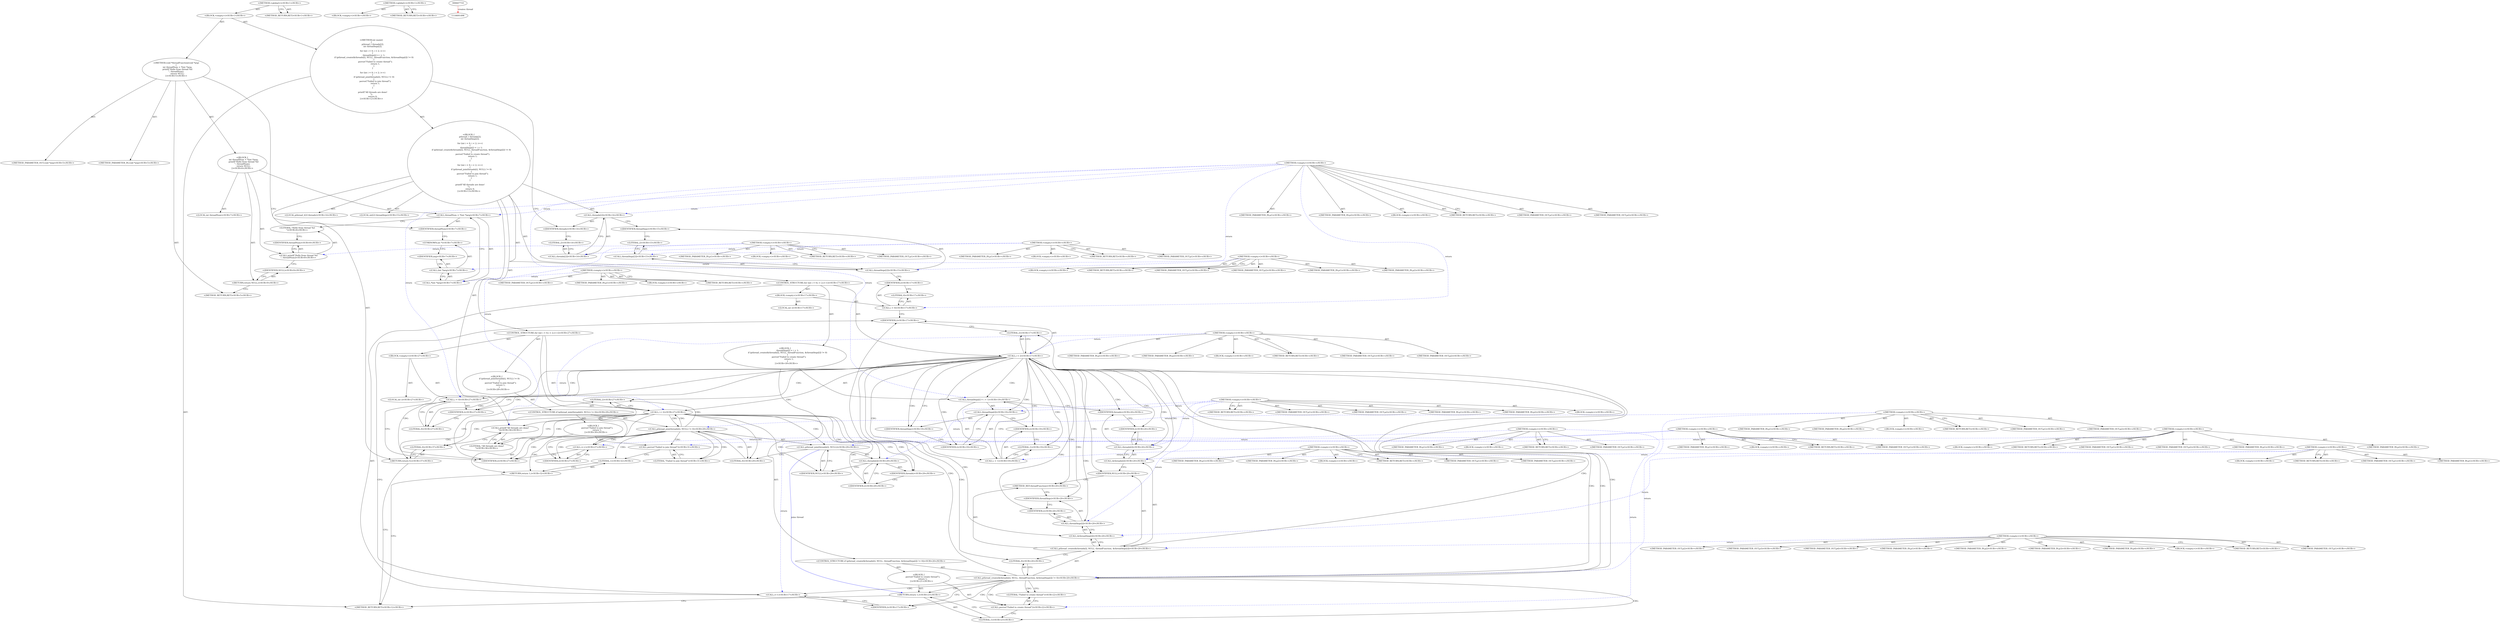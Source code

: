 digraph combined_ccpg {
"111669149696" [label = "<(METHOD,<global>)<SUB>1</SUB>>" COLUMN_NUMBER="1" LINE_NUMBER="1"]
"25769803776" [label = "<(BLOCK,<empty>)<SUB>1</SUB>>" COLUMN_NUMBER="1" LINE_NUMBER="1"]
"111669149697" [label = "<(METHOD,void *threadFunction(void *arg)
{
    int threadNum = *(int *)arg;
    printf(\"Hello from thread %d\n\", threadNum);
    return NULL;
})<SUB>5</SUB>>" COLUMN_NUMBER="1" LINE_NUMBER="5"]
"115964116992" [label = "<(METHOD_PARAMETER_IN,void *arg)<SUB>5</SUB>>" COLUMN_NUMBER="22" LINE_NUMBER="5"]
"25769803777" [label = "<(BLOCK,{
    int threadNum = *(int *)arg;
    printf(\"Hello from thread %d\n\", threadNum);
    return NULL;
})<SUB>6</SUB>>" COLUMN_NUMBER="1" LINE_NUMBER="6"]
"94489280512" [label = "<(LOCAL,int threadNum)<SUB>7</SUB>>" COLUMN_NUMBER="9" LINE_NUMBER="7"]
"30064771072" [label = "<(CALL,threadNum = *(int *)arg)<SUB>7</SUB>>" COLUMN_NUMBER="9" LINE_NUMBER="7"]
"68719476736" [label = "<(IDENTIFIER,threadNum)<SUB>7</SUB>>" COLUMN_NUMBER="9" LINE_NUMBER="7"]
"30064771073" [label = "<(CALL,*(int *)arg)<SUB>7</SUB>>" COLUMN_NUMBER="21" LINE_NUMBER="7"]
"30064771074" [label = "<(CALL,(int *)arg)<SUB>7</SUB>>" COLUMN_NUMBER="22" LINE_NUMBER="7"]
"184683593728" [label = "<(UNKNOWN,int *)<SUB>7</SUB>>" COLUMN_NUMBER="23" LINE_NUMBER="7"]
"68719476737" [label = "<(IDENTIFIER,arg)<SUB>7</SUB>>" COLUMN_NUMBER="29" LINE_NUMBER="7"]
"30064771075" [label = "<(CALL,printf(\"Hello from thread %d\n\", threadNum))<SUB>8</SUB>>" COLUMN_NUMBER="5" LINE_NUMBER="8"]
"90194313216" [label = "<(LITERAL,\"Hello from thread %d\n\")<SUB>8</SUB>>" COLUMN_NUMBER="12" LINE_NUMBER="8"]
"68719476738" [label = "<(IDENTIFIER,threadNum)<SUB>8</SUB>>" COLUMN_NUMBER="38" LINE_NUMBER="8"]
"146028888064" [label = "<(RETURN,return NULL;)<SUB>9</SUB>>" COLUMN_NUMBER="5" LINE_NUMBER="9"]
"68719476739" [label = "<(IDENTIFIER,NULL)<SUB>9</SUB>>" COLUMN_NUMBER="12" LINE_NUMBER="9"]
"128849018880" [label = "<(METHOD_RETURN,RET)<SUB>5</SUB>>" COLUMN_NUMBER="1" LINE_NUMBER="5"]
"120259084288" [label = "<(METHOD_PARAMETER_OUT,void *arg)<SUB>5</SUB>>" COLUMN_NUMBER="22" LINE_NUMBER="5"]
"111669149698" [label = "<(METHOD,int main()
{
    pthread_t threads[2];
    int threadArgs[2];

    for (int i = 0; i < 2; i++)
    {
        threadArgs[i] = i + 1;
        if (pthread_create(&threads[i], NULL, threadFunction, &threadArgs[i]) != 0)
        {
            perror(\"Failed to create thread\");
            return 1;
        }
    }

    for (int i = 0; i < 2; i++)
    {
        if (pthread_join(threads[i], NULL) != 0)
        {
            perror(\"Failed to join thread\");
            return 1;
        }
    }

    printf(\"All threads are done!\n\");
    return 0;
})<SUB>12</SUB>>" COLUMN_NUMBER="1" LINE_NUMBER="12"]
"25769803778" [label = "<(BLOCK,{
    pthread_t threads[2];
    int threadArgs[2];

    for (int i = 0; i < 2; i++)
    {
        threadArgs[i] = i + 1;
        if (pthread_create(&threads[i], NULL, threadFunction, &threadArgs[i]) != 0)
        {
            perror(\"Failed to create thread\");
            return 1;
        }
    }

    for (int i = 0; i < 2; i++)
    {
        if (pthread_join(threads[i], NULL) != 0)
        {
            perror(\"Failed to join thread\");
            return 1;
        }
    }

    printf(\"All threads are done!\n\");
    return 0;
})<SUB>13</SUB>>" COLUMN_NUMBER="1" LINE_NUMBER="13"]
"94489280513" [label = "<(LOCAL,pthread_t[2] threads)<SUB>14</SUB>>" COLUMN_NUMBER="15" LINE_NUMBER="14"]
"30064771076" [label = "<(CALL,threads[2])<SUB>14</SUB>>" COLUMN_NUMBER="15" LINE_NUMBER="14"]
"68719476740" [label = "<(IDENTIFIER,threads)<SUB>14</SUB>>" COLUMN_NUMBER="15" LINE_NUMBER="14"]
"30064771077" [label = "<(CALL,threads[2])<SUB>14</SUB>>" COLUMN_NUMBER="15" LINE_NUMBER="14"]
"90194313217" [label = "<(LITERAL,2)<SUB>14</SUB>>" COLUMN_NUMBER="23" LINE_NUMBER="14"]
"94489280514" [label = "<(LOCAL,int[2] threadArgs)<SUB>15</SUB>>" COLUMN_NUMBER="9" LINE_NUMBER="15"]
"30064771078" [label = "<(CALL,threadArgs[2])<SUB>15</SUB>>" COLUMN_NUMBER="9" LINE_NUMBER="15"]
"68719476741" [label = "<(IDENTIFIER,threadArgs)<SUB>15</SUB>>" COLUMN_NUMBER="9" LINE_NUMBER="15"]
"30064771079" [label = "<(CALL,threadArgs[2])<SUB>15</SUB>>" COLUMN_NUMBER="9" LINE_NUMBER="15"]
"90194313218" [label = "<(LITERAL,2)<SUB>15</SUB>>" COLUMN_NUMBER="20" LINE_NUMBER="15"]
"47244640256" [label = "<(CONTROL_STRUCTURE,for (int i = 0;i < 2;i++))<SUB>17</SUB>>" COLUMN_NUMBER="5" LINE_NUMBER="17"]
"25769803779" [label = "<(BLOCK,<empty>)<SUB>17</SUB>>" COLUMN_NUMBER="5" LINE_NUMBER="17"]
"94489280515" [label = "<(LOCAL,int i)<SUB>17</SUB>>" COLUMN_NUMBER="14" LINE_NUMBER="17"]
"30064771080" [label = "<(CALL,i = 0)<SUB>17</SUB>>" COLUMN_NUMBER="14" LINE_NUMBER="17"]
"68719476742" [label = "<(IDENTIFIER,i)<SUB>17</SUB>>" COLUMN_NUMBER="14" LINE_NUMBER="17"]
"90194313219" [label = "<(LITERAL,0)<SUB>17</SUB>>" COLUMN_NUMBER="18" LINE_NUMBER="17"]
"30064771081" [label = "<(CALL,i < 2)<SUB>17</SUB>>" COLUMN_NUMBER="21" LINE_NUMBER="17"]
"68719476743" [label = "<(IDENTIFIER,i)<SUB>17</SUB>>" COLUMN_NUMBER="21" LINE_NUMBER="17"]
"90194313220" [label = "<(LITERAL,2)<SUB>17</SUB>>" COLUMN_NUMBER="25" LINE_NUMBER="17"]
"30064771082" [label = "<(CALL,i++)<SUB>17</SUB>>" COLUMN_NUMBER="28" LINE_NUMBER="17"]
"68719476744" [label = "<(IDENTIFIER,i)<SUB>17</SUB>>" COLUMN_NUMBER="28" LINE_NUMBER="17"]
"25769803780" [label = "<(BLOCK,{
        threadArgs[i] = i + 1;
        if (pthread_create(&threads[i], NULL, threadFunction, &threadArgs[i]) != 0)
        {
            perror(\"Failed to create thread\");
            return 1;
        }
    })<SUB>18</SUB>>" COLUMN_NUMBER="5" LINE_NUMBER="18"]
"30064771083" [label = "<(CALL,threadArgs[i] = i + 1)<SUB>19</SUB>>" COLUMN_NUMBER="9" LINE_NUMBER="19"]
"30064771084" [label = "<(CALL,threadArgs[i])<SUB>19</SUB>>" COLUMN_NUMBER="9" LINE_NUMBER="19"]
"68719476745" [label = "<(IDENTIFIER,threadArgs)<SUB>19</SUB>>" COLUMN_NUMBER="9" LINE_NUMBER="19"]
"68719476746" [label = "<(IDENTIFIER,i)<SUB>19</SUB>>" COLUMN_NUMBER="20" LINE_NUMBER="19"]
"30064771085" [label = "<(CALL,i + 1)<SUB>19</SUB>>" COLUMN_NUMBER="25" LINE_NUMBER="19"]
"68719476747" [label = "<(IDENTIFIER,i)<SUB>19</SUB>>" COLUMN_NUMBER="25" LINE_NUMBER="19"]
"90194313221" [label = "<(LITERAL,1)<SUB>19</SUB>>" COLUMN_NUMBER="29" LINE_NUMBER="19"]
"47244640257" [label = "<(CONTROL_STRUCTURE,if (pthread_create(&threads[i], NULL, threadFunction, &threadArgs[i]) != 0))<SUB>20</SUB>>" COLUMN_NUMBER="9" LINE_NUMBER="20"]
"30064771086" [label = "<(CALL,pthread_create(&threads[i], NULL, threadFunction, &threadArgs[i]) != 0)<SUB>20</SUB>>" COLUMN_NUMBER="13" LINE_NUMBER="20"]
"30064771087" [label = "<(CALL,pthread_create(&threads[i], NULL, threadFunction, &threadArgs[i]))<SUB>20</SUB>>" COLUMN_NUMBER="13" LINE_NUMBER="20"]
"30064771088" [label = "<(CALL,&threads[i])<SUB>20</SUB>>" COLUMN_NUMBER="28" LINE_NUMBER="20"]
"30064771089" [label = "<(CALL,threads[i])<SUB>20</SUB>>" COLUMN_NUMBER="29" LINE_NUMBER="20"]
"68719476748" [label = "<(IDENTIFIER,threads)<SUB>20</SUB>>" COLUMN_NUMBER="29" LINE_NUMBER="20"]
"68719476749" [label = "<(IDENTIFIER,i)<SUB>20</SUB>>" COLUMN_NUMBER="37" LINE_NUMBER="20"]
"68719476750" [label = "<(IDENTIFIER,NULL)<SUB>20</SUB>>" COLUMN_NUMBER="41" LINE_NUMBER="20"]
"124554051584" [label = "<(METHOD_REF,threadFunction)<SUB>20</SUB>>" COLUMN_NUMBER="47" LINE_NUMBER="20"]
"30064771090" [label = "<(CALL,&threadArgs[i])<SUB>20</SUB>>" COLUMN_NUMBER="63" LINE_NUMBER="20"]
"30064771091" [label = "<(CALL,threadArgs[i])<SUB>20</SUB>>" COLUMN_NUMBER="64" LINE_NUMBER="20"]
"68719476751" [label = "<(IDENTIFIER,threadArgs)<SUB>20</SUB>>" COLUMN_NUMBER="64" LINE_NUMBER="20"]
"68719476752" [label = "<(IDENTIFIER,i)<SUB>20</SUB>>" COLUMN_NUMBER="75" LINE_NUMBER="20"]
"90194313222" [label = "<(LITERAL,0)<SUB>20</SUB>>" COLUMN_NUMBER="82" LINE_NUMBER="20"]
"25769803781" [label = "<(BLOCK,{
            perror(\"Failed to create thread\");
            return 1;
        })<SUB>21</SUB>>" COLUMN_NUMBER="9" LINE_NUMBER="21"]
"30064771092" [label = "<(CALL,perror(\"Failed to create thread\"))<SUB>22</SUB>>" COLUMN_NUMBER="13" LINE_NUMBER="22"]
"90194313223" [label = "<(LITERAL,\"Failed to create thread\")<SUB>22</SUB>>" COLUMN_NUMBER="20" LINE_NUMBER="22"]
"146028888065" [label = "<(RETURN,return 1;)<SUB>23</SUB>>" COLUMN_NUMBER="13" LINE_NUMBER="23"]
"90194313224" [label = "<(LITERAL,1)<SUB>23</SUB>>" COLUMN_NUMBER="20" LINE_NUMBER="23"]
"47244640258" [label = "<(CONTROL_STRUCTURE,for (int i = 0;i < 2;i++))<SUB>27</SUB>>" COLUMN_NUMBER="5" LINE_NUMBER="27"]
"25769803782" [label = "<(BLOCK,<empty>)<SUB>27</SUB>>" COLUMN_NUMBER="5" LINE_NUMBER="27"]
"94489280516" [label = "<(LOCAL,int i)<SUB>27</SUB>>" COLUMN_NUMBER="14" LINE_NUMBER="27"]
"30064771093" [label = "<(CALL,i = 0)<SUB>27</SUB>>" COLUMN_NUMBER="14" LINE_NUMBER="27"]
"68719476753" [label = "<(IDENTIFIER,i)<SUB>27</SUB>>" COLUMN_NUMBER="14" LINE_NUMBER="27"]
"90194313225" [label = "<(LITERAL,0)<SUB>27</SUB>>" COLUMN_NUMBER="18" LINE_NUMBER="27"]
"30064771094" [label = "<(CALL,i < 2)<SUB>27</SUB>>" COLUMN_NUMBER="21" LINE_NUMBER="27"]
"68719476754" [label = "<(IDENTIFIER,i)<SUB>27</SUB>>" COLUMN_NUMBER="21" LINE_NUMBER="27"]
"90194313226" [label = "<(LITERAL,2)<SUB>27</SUB>>" COLUMN_NUMBER="25" LINE_NUMBER="27"]
"30064771095" [label = "<(CALL,i++)<SUB>27</SUB>>" COLUMN_NUMBER="28" LINE_NUMBER="27"]
"68719476755" [label = "<(IDENTIFIER,i)<SUB>27</SUB>>" COLUMN_NUMBER="28" LINE_NUMBER="27"]
"25769803783" [label = "<(BLOCK,{
        if (pthread_join(threads[i], NULL) != 0)
        {
            perror(\"Failed to join thread\");
            return 1;
        }
    })<SUB>28</SUB>>" COLUMN_NUMBER="5" LINE_NUMBER="28"]
"47244640259" [label = "<(CONTROL_STRUCTURE,if (pthread_join(threads[i], NULL) != 0))<SUB>29</SUB>>" COLUMN_NUMBER="9" LINE_NUMBER="29"]
"30064771096" [label = "<(CALL,pthread_join(threads[i], NULL) != 0)<SUB>29</SUB>>" COLUMN_NUMBER="13" LINE_NUMBER="29"]
"30064771097" [label = "<(CALL,pthread_join(threads[i], NULL))<SUB>29</SUB>>" COLUMN_NUMBER="13" LINE_NUMBER="29"]
"30064771098" [label = "<(CALL,threads[i])<SUB>29</SUB>>" COLUMN_NUMBER="26" LINE_NUMBER="29"]
"68719476756" [label = "<(IDENTIFIER,threads)<SUB>29</SUB>>" COLUMN_NUMBER="26" LINE_NUMBER="29"]
"68719476757" [label = "<(IDENTIFIER,i)<SUB>29</SUB>>" COLUMN_NUMBER="34" LINE_NUMBER="29"]
"68719476758" [label = "<(IDENTIFIER,NULL)<SUB>29</SUB>>" COLUMN_NUMBER="38" LINE_NUMBER="29"]
"90194313227" [label = "<(LITERAL,0)<SUB>29</SUB>>" COLUMN_NUMBER="47" LINE_NUMBER="29"]
"25769803784" [label = "<(BLOCK,{
            perror(\"Failed to join thread\");
            return 1;
        })<SUB>30</SUB>>" COLUMN_NUMBER="9" LINE_NUMBER="30"]
"30064771099" [label = "<(CALL,perror(\"Failed to join thread\"))<SUB>31</SUB>>" COLUMN_NUMBER="13" LINE_NUMBER="31"]
"90194313228" [label = "<(LITERAL,\"Failed to join thread\")<SUB>31</SUB>>" COLUMN_NUMBER="20" LINE_NUMBER="31"]
"146028888066" [label = "<(RETURN,return 1;)<SUB>32</SUB>>" COLUMN_NUMBER="13" LINE_NUMBER="32"]
"90194313229" [label = "<(LITERAL,1)<SUB>32</SUB>>" COLUMN_NUMBER="20" LINE_NUMBER="32"]
"30064771100" [label = "<(CALL,printf(\"All threads are done!\n\"))<SUB>36</SUB>>" COLUMN_NUMBER="5" LINE_NUMBER="36"]
"90194313230" [label = "<(LITERAL,\"All threads are done!\n\")<SUB>36</SUB>>" COLUMN_NUMBER="12" LINE_NUMBER="36"]
"146028888067" [label = "<(RETURN,return 0;)<SUB>37</SUB>>" COLUMN_NUMBER="5" LINE_NUMBER="37"]
"90194313231" [label = "<(LITERAL,0)<SUB>37</SUB>>" COLUMN_NUMBER="12" LINE_NUMBER="37"]
"128849018881" [label = "<(METHOD_RETURN,RET)<SUB>12</SUB>>" COLUMN_NUMBER="1" LINE_NUMBER="12"]
"128849018882" [label = "<(METHOD_RETURN,RET)<SUB>1</SUB>>" COLUMN_NUMBER="1" LINE_NUMBER="1"]
"111669149699" [label = "<(METHOD,<global>)<SUB>1</SUB>>" COLUMN_NUMBER="" LINE_NUMBER="1"]
"25769803785" [label = "<(BLOCK,<empty>)<SUB></SUB>>" COLUMN_NUMBER="" LINE_NUMBER=""]
"128849018883" [label = "<(METHOD_RETURN,RET)<SUB></SUB>>" COLUMN_NUMBER="" LINE_NUMBER=""]
"111669149700" [label = "<(METHOD,<empty>)<SUB></SUB>>" COLUMN_NUMBER="" LINE_NUMBER=""]
"115964116993" [label = "<(METHOD_PARAMETER_IN,p1)<SUB></SUB>>" COLUMN_NUMBER="" LINE_NUMBER=""]
"115964116994" [label = "<(METHOD_PARAMETER_IN,p2)<SUB></SUB>>" COLUMN_NUMBER="" LINE_NUMBER=""]
"25769803786" [label = "<(BLOCK,<empty>)<SUB></SUB>>" COLUMN_NUMBER="" LINE_NUMBER=""]
"128849018884" [label = "<(METHOD_RETURN,RET)<SUB></SUB>>" COLUMN_NUMBER="" LINE_NUMBER=""]
"120259084289" [label = "<(METHOD_PARAMETER_OUT,p1)<SUB></SUB>>" COLUMN_NUMBER="" LINE_NUMBER=""]
"120259084290" [label = "<(METHOD_PARAMETER_OUT,p2)<SUB></SUB>>" COLUMN_NUMBER="" LINE_NUMBER=""]
"111669149701" [label = "<(METHOD,<empty>)<SUB></SUB>>" COLUMN_NUMBER="" LINE_NUMBER=""]
"115964116995" [label = "<(METHOD_PARAMETER_IN,p1)<SUB></SUB>>" COLUMN_NUMBER="" LINE_NUMBER=""]
"25769803787" [label = "<(BLOCK,<empty>)<SUB></SUB>>" COLUMN_NUMBER="" LINE_NUMBER=""]
"128849018885" [label = "<(METHOD_RETURN,RET)<SUB></SUB>>" COLUMN_NUMBER="" LINE_NUMBER=""]
"120259084291" [label = "<(METHOD_PARAMETER_OUT,p1)<SUB></SUB>>" COLUMN_NUMBER="" LINE_NUMBER=""]
"111669149702" [label = "<(METHOD,<empty>)<SUB></SUB>>" COLUMN_NUMBER="" LINE_NUMBER=""]
"115964116996" [label = "<(METHOD_PARAMETER_IN,p1)<SUB></SUB>>" COLUMN_NUMBER="" LINE_NUMBER=""]
"115964116997" [label = "<(METHOD_PARAMETER_IN,p2)<SUB></SUB>>" COLUMN_NUMBER="" LINE_NUMBER=""]
"25769803788" [label = "<(BLOCK,<empty>)<SUB></SUB>>" COLUMN_NUMBER="" LINE_NUMBER=""]
"128849018886" [label = "<(METHOD_RETURN,RET)<SUB></SUB>>" COLUMN_NUMBER="" LINE_NUMBER=""]
"120259084292" [label = "<(METHOD_PARAMETER_OUT,p1)<SUB></SUB>>" COLUMN_NUMBER="" LINE_NUMBER=""]
"120259084293" [label = "<(METHOD_PARAMETER_OUT,p2)<SUB></SUB>>" COLUMN_NUMBER="" LINE_NUMBER=""]
"111669149703" [label = "<(METHOD,<empty>)<SUB></SUB>>" COLUMN_NUMBER="" LINE_NUMBER=""]
"115964116998" [label = "<(METHOD_PARAMETER_IN,p1)<SUB></SUB>>" COLUMN_NUMBER="" LINE_NUMBER=""]
"25769803789" [label = "<(BLOCK,<empty>)<SUB></SUB>>" COLUMN_NUMBER="" LINE_NUMBER=""]
"128849018887" [label = "<(METHOD_RETURN,RET)<SUB></SUB>>" COLUMN_NUMBER="" LINE_NUMBER=""]
"120259084294" [label = "<(METHOD_PARAMETER_OUT,p1)<SUB></SUB>>" COLUMN_NUMBER="" LINE_NUMBER=""]
"111669149704" [label = "<(METHOD,<empty>)<SUB></SUB>>" COLUMN_NUMBER="" LINE_NUMBER=""]
"115964116999" [label = "<(METHOD_PARAMETER_IN,p1)<SUB></SUB>>" COLUMN_NUMBER="" LINE_NUMBER=""]
"25769803790" [label = "<(BLOCK,<empty>)<SUB></SUB>>" COLUMN_NUMBER="" LINE_NUMBER=""]
"128849018888" [label = "<(METHOD_RETURN,RET)<SUB></SUB>>" COLUMN_NUMBER="" LINE_NUMBER=""]
"120259084295" [label = "<(METHOD_PARAMETER_OUT,p1)<SUB></SUB>>" COLUMN_NUMBER="" LINE_NUMBER=""]
"111669149705" [label = "<(METHOD,<empty>)<SUB></SUB>>" COLUMN_NUMBER="" LINE_NUMBER=""]
"115964117000" [label = "<(METHOD_PARAMETER_IN,p1)<SUB></SUB>>" COLUMN_NUMBER="" LINE_NUMBER=""]
"115964117001" [label = "<(METHOD_PARAMETER_IN,p2)<SUB></SUB>>" COLUMN_NUMBER="" LINE_NUMBER=""]
"25769803791" [label = "<(BLOCK,<empty>)<SUB></SUB>>" COLUMN_NUMBER="" LINE_NUMBER=""]
"128849018889" [label = "<(METHOD_RETURN,RET)<SUB></SUB>>" COLUMN_NUMBER="" LINE_NUMBER=""]
"120259084296" [label = "<(METHOD_PARAMETER_OUT,p1)<SUB></SUB>>" COLUMN_NUMBER="" LINE_NUMBER=""]
"120259084297" [label = "<(METHOD_PARAMETER_OUT,p2)<SUB></SUB>>" COLUMN_NUMBER="" LINE_NUMBER=""]
"111669149706" [label = "<(METHOD,<empty>)<SUB></SUB>>" COLUMN_NUMBER="" LINE_NUMBER=""]
"115964117002" [label = "<(METHOD_PARAMETER_IN,p1)<SUB></SUB>>" COLUMN_NUMBER="" LINE_NUMBER=""]
"25769803792" [label = "<(BLOCK,<empty>)<SUB></SUB>>" COLUMN_NUMBER="" LINE_NUMBER=""]
"128849018890" [label = "<(METHOD_RETURN,RET)<SUB></SUB>>" COLUMN_NUMBER="" LINE_NUMBER=""]
"120259084298" [label = "<(METHOD_PARAMETER_OUT,p1)<SUB></SUB>>" COLUMN_NUMBER="" LINE_NUMBER=""]
"111669149707" [label = "<(METHOD,<empty>)<SUB></SUB>>" COLUMN_NUMBER="" LINE_NUMBER=""]
"115964117003" [label = "<(METHOD_PARAMETER_IN,p1)<SUB></SUB>>" COLUMN_NUMBER="" LINE_NUMBER=""]
"115964117004" [label = "<(METHOD_PARAMETER_IN,p2)<SUB></SUB>>" COLUMN_NUMBER="" LINE_NUMBER=""]
"25769803793" [label = "<(BLOCK,<empty>)<SUB></SUB>>" COLUMN_NUMBER="" LINE_NUMBER=""]
"128849018891" [label = "<(METHOD_RETURN,RET)<SUB></SUB>>" COLUMN_NUMBER="" LINE_NUMBER=""]
"120259084299" [label = "<(METHOD_PARAMETER_OUT,p1)<SUB></SUB>>" COLUMN_NUMBER="" LINE_NUMBER=""]
"120259084300" [label = "<(METHOD_PARAMETER_OUT,p2)<SUB></SUB>>" COLUMN_NUMBER="" LINE_NUMBER=""]
"111669149708" [label = "<(METHOD,<empty>)<SUB></SUB>>" COLUMN_NUMBER="" LINE_NUMBER=""]
"115964117005" [label = "<(METHOD_PARAMETER_IN,p1)<SUB></SUB>>" COLUMN_NUMBER="" LINE_NUMBER=""]
"115964117006" [label = "<(METHOD_PARAMETER_IN,p2)<SUB></SUB>>" COLUMN_NUMBER="" LINE_NUMBER=""]
"25769803794" [label = "<(BLOCK,<empty>)<SUB></SUB>>" COLUMN_NUMBER="" LINE_NUMBER=""]
"128849018892" [label = "<(METHOD_RETURN,RET)<SUB></SUB>>" COLUMN_NUMBER="" LINE_NUMBER=""]
"120259084301" [label = "<(METHOD_PARAMETER_OUT,p1)<SUB></SUB>>" COLUMN_NUMBER="" LINE_NUMBER=""]
"120259084302" [label = "<(METHOD_PARAMETER_OUT,p2)<SUB></SUB>>" COLUMN_NUMBER="" LINE_NUMBER=""]
"111669149709" [label = "<(METHOD,<empty>)<SUB></SUB>>" COLUMN_NUMBER="" LINE_NUMBER=""]
"115964117007" [label = "<(METHOD_PARAMETER_IN,p1)<SUB></SUB>>" COLUMN_NUMBER="" LINE_NUMBER=""]
"115964117008" [label = "<(METHOD_PARAMETER_IN,p2)<SUB></SUB>>" COLUMN_NUMBER="" LINE_NUMBER=""]
"25769803795" [label = "<(BLOCK,<empty>)<SUB></SUB>>" COLUMN_NUMBER="" LINE_NUMBER=""]
"128849018893" [label = "<(METHOD_RETURN,RET)<SUB></SUB>>" COLUMN_NUMBER="" LINE_NUMBER=""]
"120259084303" [label = "<(METHOD_PARAMETER_OUT,p1)<SUB></SUB>>" COLUMN_NUMBER="" LINE_NUMBER=""]
"120259084304" [label = "<(METHOD_PARAMETER_OUT,p2)<SUB></SUB>>" COLUMN_NUMBER="" LINE_NUMBER=""]
"111669149710" [label = "<(METHOD,<empty>)<SUB></SUB>>" COLUMN_NUMBER="" LINE_NUMBER=""]
"115964117009" [label = "<(METHOD_PARAMETER_IN,p1)<SUB></SUB>>" COLUMN_NUMBER="" LINE_NUMBER=""]
"115964117010" [label = "<(METHOD_PARAMETER_IN,p2)<SUB></SUB>>" COLUMN_NUMBER="" LINE_NUMBER=""]
"115964117011" [label = "<(METHOD_PARAMETER_IN,p3)<SUB></SUB>>" COLUMN_NUMBER="" LINE_NUMBER=""]
"115964117012" [label = "<(METHOD_PARAMETER_IN,p4)<SUB></SUB>>" COLUMN_NUMBER="" LINE_NUMBER=""]
"25769803796" [label = "<(BLOCK,<empty>)<SUB></SUB>>" COLUMN_NUMBER="" LINE_NUMBER=""]
"128849018894" [label = "<(METHOD_RETURN,RET)<SUB></SUB>>" COLUMN_NUMBER="" LINE_NUMBER=""]
"120259084305" [label = "<(METHOD_PARAMETER_OUT,p1)<SUB></SUB>>" COLUMN_NUMBER="" LINE_NUMBER=""]
"120259084306" [label = "<(METHOD_PARAMETER_OUT,p2)<SUB></SUB>>" COLUMN_NUMBER="" LINE_NUMBER=""]
"120259084307" [label = "<(METHOD_PARAMETER_OUT,p3)<SUB></SUB>>" COLUMN_NUMBER="" LINE_NUMBER=""]
"120259084308" [label = "<(METHOD_PARAMETER_OUT,p4)<SUB></SUB>>" COLUMN_NUMBER="" LINE_NUMBER=""]
"111669149711" [label = "<(METHOD,<empty>)<SUB></SUB>>" COLUMN_NUMBER="" LINE_NUMBER=""]
"115964117013" [label = "<(METHOD_PARAMETER_IN,p1)<SUB></SUB>>" COLUMN_NUMBER="" LINE_NUMBER=""]
"25769803797" [label = "<(BLOCK,<empty>)<SUB></SUB>>" COLUMN_NUMBER="" LINE_NUMBER=""]
"128849018895" [label = "<(METHOD_RETURN,RET)<SUB></SUB>>" COLUMN_NUMBER="" LINE_NUMBER=""]
"120259084309" [label = "<(METHOD_PARAMETER_OUT,p1)<SUB></SUB>>" COLUMN_NUMBER="" LINE_NUMBER=""]
"111669149712" [label = "<(METHOD,<empty>)<SUB></SUB>>" COLUMN_NUMBER="" LINE_NUMBER=""]
"115964117014" [label = "<(METHOD_PARAMETER_IN,p1)<SUB></SUB>>" COLUMN_NUMBER="" LINE_NUMBER=""]
"25769803798" [label = "<(BLOCK,<empty>)<SUB></SUB>>" COLUMN_NUMBER="" LINE_NUMBER=""]
"128849018896" [label = "<(METHOD_RETURN,RET)<SUB></SUB>>" COLUMN_NUMBER="" LINE_NUMBER=""]
"120259084310" [label = "<(METHOD_PARAMETER_OUT,p1)<SUB></SUB>>" COLUMN_NUMBER="" LINE_NUMBER=""]
"111669149713" [label = "<(METHOD,<empty>)<SUB></SUB>>" COLUMN_NUMBER="" LINE_NUMBER=""]
"115964117015" [label = "<(METHOD_PARAMETER_IN,p1)<SUB></SUB>>" COLUMN_NUMBER="" LINE_NUMBER=""]
"115964117016" [label = "<(METHOD_PARAMETER_IN,p2)<SUB></SUB>>" COLUMN_NUMBER="" LINE_NUMBER=""]
"25769803799" [label = "<(BLOCK,<empty>)<SUB></SUB>>" COLUMN_NUMBER="" LINE_NUMBER=""]
"128849018897" [label = "<(METHOD_RETURN,RET)<SUB></SUB>>" COLUMN_NUMBER="" LINE_NUMBER=""]
"120259084311" [label = "<(METHOD_PARAMETER_OUT,p1)<SUB></SUB>>" COLUMN_NUMBER="" LINE_NUMBER=""]
"120259084312" [label = "<(METHOD_PARAMETER_OUT,p2)<SUB></SUB>>" COLUMN_NUMBER="" LINE_NUMBER=""]
  "111669149696" -> "25769803776"  [ label = "AST: "] 
  "111669149696" -> "128849018882"  [ label = "AST: "] 
  "111669149696" -> "128849018882"  [ label = "CFG: "] 
  "25769803776" -> "111669149697"  [ label = "AST: "] 
  "25769803776" -> "111669149698"  [ label = "AST: "] 
  "111669149697" -> "115964116992"  [ label = "AST: "] 
  "111669149697" -> "25769803777"  [ label = "AST: "] 
  "111669149697" -> "128849018880"  [ label = "AST: "] 
  "111669149697" -> "120259084288"  [ label = "AST: "] 
  "111669149697" -> "68719476736"  [ label = "CFG: "] 
  "25769803777" -> "94489280512"  [ label = "AST: "] 
  "25769803777" -> "30064771072"  [ label = "AST: "] 
  "25769803777" -> "30064771075"  [ label = "AST: "] 
  "25769803777" -> "146028888064"  [ label = "AST: "] 
  "30064771072" -> "68719476736"  [ label = "AST: "] 
  "30064771072" -> "30064771073"  [ label = "AST: "] 
  "30064771072" -> "90194313216"  [ label = "CFG: "] 
  "68719476736" -> "184683593728"  [ label = "CFG: "] 
  "30064771073" -> "30064771074"  [ label = "AST: "] 
  "30064771073" -> "30064771072"  [ label = "CFG: "] 
  "30064771074" -> "184683593728"  [ label = "AST: "] 
  "30064771074" -> "68719476737"  [ label = "AST: "] 
  "30064771074" -> "30064771073"  [ label = "CFG: "] 
  "184683593728" -> "68719476737"  [ label = "CFG: "] 
  "68719476737" -> "30064771074"  [ label = "CFG: "] 
  "30064771075" -> "90194313216"  [ label = "AST: "] 
  "30064771075" -> "68719476738"  [ label = "AST: "] 
  "30064771075" -> "68719476739"  [ label = "CFG: "] 
  "90194313216" -> "68719476738"  [ label = "CFG: "] 
  "68719476738" -> "30064771075"  [ label = "CFG: "] 
  "146028888064" -> "68719476739"  [ label = "AST: "] 
  "146028888064" -> "128849018880"  [ label = "CFG: "] 
  "68719476739" -> "146028888064"  [ label = "CFG: "] 
  "111669149698" -> "25769803778"  [ label = "AST: "] 
  "111669149698" -> "128849018881"  [ label = "AST: "] 
  "111669149698" -> "68719476740"  [ label = "CFG: "] 
  "25769803778" -> "94489280513"  [ label = "AST: "] 
  "25769803778" -> "30064771076"  [ label = "AST: "] 
  "25769803778" -> "94489280514"  [ label = "AST: "] 
  "25769803778" -> "30064771078"  [ label = "AST: "] 
  "25769803778" -> "47244640256"  [ label = "AST: "] 
  "25769803778" -> "47244640258"  [ label = "AST: "] 
  "25769803778" -> "30064771100"  [ label = "AST: "] 
  "25769803778" -> "146028888067"  [ label = "AST: "] 
  "30064771076" -> "68719476740"  [ label = "AST: "] 
  "30064771076" -> "30064771077"  [ label = "AST: "] 
  "30064771076" -> "68719476741"  [ label = "CFG: "] 
  "68719476740" -> "90194313217"  [ label = "CFG: "] 
  "30064771077" -> "90194313217"  [ label = "AST: "] 
  "30064771077" -> "30064771076"  [ label = "CFG: "] 
  "90194313217" -> "30064771077"  [ label = "CFG: "] 
  "30064771078" -> "68719476741"  [ label = "AST: "] 
  "30064771078" -> "30064771079"  [ label = "AST: "] 
  "30064771078" -> "68719476742"  [ label = "CFG: "] 
  "68719476741" -> "90194313218"  [ label = "CFG: "] 
  "30064771079" -> "90194313218"  [ label = "AST: "] 
  "30064771079" -> "30064771078"  [ label = "CFG: "] 
  "90194313218" -> "30064771079"  [ label = "CFG: "] 
  "47244640256" -> "25769803779"  [ label = "AST: "] 
  "47244640256" -> "30064771081"  [ label = "AST: "] 
  "47244640256" -> "30064771082"  [ label = "AST: "] 
  "47244640256" -> "25769803780"  [ label = "AST: "] 
  "25769803779" -> "94489280515"  [ label = "AST: "] 
  "25769803779" -> "30064771080"  [ label = "AST: "] 
  "30064771080" -> "68719476742"  [ label = "AST: "] 
  "30064771080" -> "90194313219"  [ label = "AST: "] 
  "30064771080" -> "68719476743"  [ label = "CFG: "] 
  "68719476742" -> "90194313219"  [ label = "CFG: "] 
  "90194313219" -> "30064771080"  [ label = "CFG: "] 
  "30064771081" -> "68719476743"  [ label = "AST: "] 
  "30064771081" -> "90194313220"  [ label = "AST: "] 
  "30064771081" -> "68719476745"  [ label = "CFG: "] 
  "30064771081" -> "68719476753"  [ label = "CFG: "] 
  "30064771081" -> "30064771083"  [ label = "CDG: "] 
  "30064771081" -> "30064771084"  [ label = "CDG: "] 
  "30064771081" -> "30064771085"  [ label = "CDG: "] 
  "30064771081" -> "30064771090"  [ label = "CDG: "] 
  "30064771081" -> "30064771091"  [ label = "CDG: "] 
  "30064771081" -> "30064771093"  [ label = "CDG: "] 
  "30064771081" -> "30064771086"  [ label = "CDG: "] 
  "30064771081" -> "30064771087"  [ label = "CDG: "] 
  "30064771081" -> "30064771088"  [ label = "CDG: "] 
  "30064771081" -> "30064771089"  [ label = "CDG: "] 
  "30064771081" -> "30064771094"  [ label = "CDG: "] 
  "30064771081" -> "68719476747"  [ label = "CDG: "] 
  "30064771081" -> "68719476748"  [ label = "CDG: "] 
  "30064771081" -> "68719476749"  [ label = "CDG: "] 
  "30064771081" -> "68719476750"  [ label = "CDG: "] 
  "30064771081" -> "68719476745"  [ label = "CDG: "] 
  "30064771081" -> "68719476746"  [ label = "CDG: "] 
  "30064771081" -> "124554051584"  [ label = "CDG: "] 
  "30064771081" -> "68719476751"  [ label = "CDG: "] 
  "30064771081" -> "68719476752"  [ label = "CDG: "] 
  "30064771081" -> "68719476753"  [ label = "CDG: "] 
  "30064771081" -> "68719476754"  [ label = "CDG: "] 
  "30064771081" -> "90194313225"  [ label = "CDG: "] 
  "30064771081" -> "90194313226"  [ label = "CDG: "] 
  "30064771081" -> "90194313221"  [ label = "CDG: "] 
  "30064771081" -> "90194313222"  [ label = "CDG: "] 
  "68719476743" -> "90194313220"  [ label = "CFG: "] 
  "90194313220" -> "30064771081"  [ label = "CFG: "] 
  "30064771082" -> "68719476744"  [ label = "AST: "] 
  "30064771082" -> "68719476743"  [ label = "CFG: "] 
  "68719476744" -> "30064771082"  [ label = "CFG: "] 
  "25769803780" -> "30064771083"  [ label = "AST: "] 
  "25769803780" -> "47244640257"  [ label = "AST: "] 
  "30064771083" -> "30064771084"  [ label = "AST: "] 
  "30064771083" -> "30064771085"  [ label = "AST: "] 
  "30064771083" -> "68719476748"  [ label = "CFG: "] 
  "30064771084" -> "68719476745"  [ label = "AST: "] 
  "30064771084" -> "68719476746"  [ label = "AST: "] 
  "30064771084" -> "68719476747"  [ label = "CFG: "] 
  "68719476745" -> "68719476746"  [ label = "CFG: "] 
  "68719476746" -> "30064771084"  [ label = "CFG: "] 
  "30064771085" -> "68719476747"  [ label = "AST: "] 
  "30064771085" -> "90194313221"  [ label = "AST: "] 
  "30064771085" -> "30064771083"  [ label = "CFG: "] 
  "68719476747" -> "90194313221"  [ label = "CFG: "] 
  "90194313221" -> "30064771085"  [ label = "CFG: "] 
  "47244640257" -> "30064771086"  [ label = "AST: "] 
  "47244640257" -> "25769803781"  [ label = "AST: "] 
  "30064771086" -> "30064771087"  [ label = "AST: "] 
  "30064771086" -> "90194313222"  [ label = "AST: "] 
  "30064771086" -> "90194313223"  [ label = "CFG: "] 
  "30064771086" -> "68719476744"  [ label = "CFG: "] 
  "30064771086" -> "30064771082"  [ label = "CDG: "] 
  "30064771086" -> "30064771081"  [ label = "CDG: "] 
  "30064771086" -> "30064771092"  [ label = "CDG: "] 
  "30064771086" -> "68719476743"  [ label = "CDG: "] 
  "30064771086" -> "68719476744"  [ label = "CDG: "] 
  "30064771086" -> "90194313224"  [ label = "CDG: "] 
  "30064771086" -> "90194313220"  [ label = "CDG: "] 
  "30064771086" -> "90194313223"  [ label = "CDG: "] 
  "30064771086" -> "146028888065"  [ label = "CDG: "] 
  "30064771087" -> "30064771088"  [ label = "AST: "] 
  "30064771087" -> "68719476750"  [ label = "AST: "] 
  "30064771087" -> "124554051584"  [ label = "AST: "] 
  "30064771087" -> "30064771090"  [ label = "AST: "] 
  "30064771087" -> "90194313222"  [ label = "CFG: "] 
  "30064771088" -> "30064771089"  [ label = "AST: "] 
  "30064771088" -> "68719476750"  [ label = "CFG: "] 
  "30064771089" -> "68719476748"  [ label = "AST: "] 
  "30064771089" -> "68719476749"  [ label = "AST: "] 
  "30064771089" -> "30064771088"  [ label = "CFG: "] 
  "68719476748" -> "68719476749"  [ label = "CFG: "] 
  "68719476749" -> "30064771089"  [ label = "CFG: "] 
  "68719476750" -> "124554051584"  [ label = "CFG: "] 
  "124554051584" -> "68719476751"  [ label = "CFG: "] 
  "30064771090" -> "30064771091"  [ label = "AST: "] 
  "30064771090" -> "30064771087"  [ label = "CFG: "] 
  "30064771091" -> "68719476751"  [ label = "AST: "] 
  "30064771091" -> "68719476752"  [ label = "AST: "] 
  "30064771091" -> "30064771090"  [ label = "CFG: "] 
  "68719476751" -> "68719476752"  [ label = "CFG: "] 
  "68719476752" -> "30064771091"  [ label = "CFG: "] 
  "90194313222" -> "30064771086"  [ label = "CFG: "] 
  "25769803781" -> "30064771092"  [ label = "AST: "] 
  "25769803781" -> "146028888065"  [ label = "AST: "] 
  "30064771092" -> "90194313223"  [ label = "AST: "] 
  "30064771092" -> "90194313224"  [ label = "CFG: "] 
  "90194313223" -> "30064771092"  [ label = "CFG: "] 
  "146028888065" -> "90194313224"  [ label = "AST: "] 
  "146028888065" -> "128849018881"  [ label = "CFG: "] 
  "90194313224" -> "146028888065"  [ label = "CFG: "] 
  "47244640258" -> "25769803782"  [ label = "AST: "] 
  "47244640258" -> "30064771094"  [ label = "AST: "] 
  "47244640258" -> "30064771095"  [ label = "AST: "] 
  "47244640258" -> "25769803783"  [ label = "AST: "] 
  "25769803782" -> "94489280516"  [ label = "AST: "] 
  "25769803782" -> "30064771093"  [ label = "AST: "] 
  "30064771093" -> "68719476753"  [ label = "AST: "] 
  "30064771093" -> "90194313225"  [ label = "AST: "] 
  "30064771093" -> "68719476754"  [ label = "CFG: "] 
  "68719476753" -> "90194313225"  [ label = "CFG: "] 
  "90194313225" -> "30064771093"  [ label = "CFG: "] 
  "30064771094" -> "68719476754"  [ label = "AST: "] 
  "30064771094" -> "90194313226"  [ label = "AST: "] 
  "30064771094" -> "68719476756"  [ label = "CFG: "] 
  "30064771094" -> "90194313230"  [ label = "CFG: "] 
  "30064771094" -> "30064771098"  [ label = "CDG: "] 
  "30064771094" -> "30064771100"  [ label = "CDG: "] 
  "30064771094" -> "30064771096"  [ label = "CDG: "] 
  "30064771094" -> "30064771097"  [ label = "CDG: "] 
  "30064771094" -> "68719476756"  [ label = "CDG: "] 
  "30064771094" -> "68719476757"  [ label = "CDG: "] 
  "30064771094" -> "68719476758"  [ label = "CDG: "] 
  "30064771094" -> "90194313227"  [ label = "CDG: "] 
  "30064771094" -> "90194313230"  [ label = "CDG: "] 
  "30064771094" -> "90194313231"  [ label = "CDG: "] 
  "30064771094" -> "146028888067"  [ label = "CDG: "] 
  "68719476754" -> "90194313226"  [ label = "CFG: "] 
  "90194313226" -> "30064771094"  [ label = "CFG: "] 
  "30064771095" -> "68719476755"  [ label = "AST: "] 
  "30064771095" -> "68719476754"  [ label = "CFG: "] 
  "68719476755" -> "30064771095"  [ label = "CFG: "] 
  "25769803783" -> "47244640259"  [ label = "AST: "] 
  "47244640259" -> "30064771096"  [ label = "AST: "] 
  "47244640259" -> "25769803784"  [ label = "AST: "] 
  "30064771096" -> "30064771097"  [ label = "AST: "] 
  "30064771096" -> "90194313227"  [ label = "AST: "] 
  "30064771096" -> "90194313228"  [ label = "CFG: "] 
  "30064771096" -> "68719476755"  [ label = "CFG: "] 
  "30064771096" -> "30064771099"  [ label = "CDG: "] 
  "30064771096" -> "30064771094"  [ label = "CDG: "] 
  "30064771096" -> "30064771095"  [ label = "CDG: "] 
  "30064771096" -> "68719476755"  [ label = "CDG: "] 
  "30064771096" -> "68719476754"  [ label = "CDG: "] 
  "30064771096" -> "90194313226"  [ label = "CDG: "] 
  "30064771096" -> "90194313228"  [ label = "CDG: "] 
  "30064771096" -> "90194313229"  [ label = "CDG: "] 
  "30064771096" -> "146028888066"  [ label = "CDG: "] 
  "30064771097" -> "30064771098"  [ label = "AST: "] 
  "30064771097" -> "68719476758"  [ label = "AST: "] 
  "30064771097" -> "90194313227"  [ label = "CFG: "] 
  "30064771098" -> "68719476756"  [ label = "AST: "] 
  "30064771098" -> "68719476757"  [ label = "AST: "] 
  "30064771098" -> "68719476758"  [ label = "CFG: "] 
  "68719476756" -> "68719476757"  [ label = "CFG: "] 
  "68719476757" -> "30064771098"  [ label = "CFG: "] 
  "68719476758" -> "30064771097"  [ label = "CFG: "] 
  "90194313227" -> "30064771096"  [ label = "CFG: "] 
  "25769803784" -> "30064771099"  [ label = "AST: "] 
  "25769803784" -> "146028888066"  [ label = "AST: "] 
  "30064771099" -> "90194313228"  [ label = "AST: "] 
  "30064771099" -> "90194313229"  [ label = "CFG: "] 
  "90194313228" -> "30064771099"  [ label = "CFG: "] 
  "146028888066" -> "90194313229"  [ label = "AST: "] 
  "146028888066" -> "128849018881"  [ label = "CFG: "] 
  "90194313229" -> "146028888066"  [ label = "CFG: "] 
  "30064771100" -> "90194313230"  [ label = "AST: "] 
  "30064771100" -> "90194313231"  [ label = "CFG: "] 
  "90194313230" -> "30064771100"  [ label = "CFG: "] 
  "146028888067" -> "90194313231"  [ label = "AST: "] 
  "146028888067" -> "128849018881"  [ label = "CFG: "] 
  "90194313231" -> "146028888067"  [ label = "CFG: "] 
  "111669149699" -> "25769803785"  [ label = "AST: "] 
  "111669149699" -> "128849018883"  [ label = "AST: "] 
  "111669149699" -> "128849018883"  [ label = "CFG: "] 
  "111669149700" -> "115964116993"  [ label = "AST: "] 
  "111669149700" -> "115964116994"  [ label = "AST: "] 
  "111669149700" -> "25769803786"  [ label = "AST: "] 
  "111669149700" -> "128849018884"  [ label = "AST: "] 
  "111669149700" -> "120259084289"  [ label = "AST: "] 
  "111669149700" -> "120259084290"  [ label = "AST: "] 
  "111669149700" -> "128849018884"  [ label = "CFG: "] 
  "111669149701" -> "115964116995"  [ label = "AST: "] 
  "111669149701" -> "25769803787"  [ label = "AST: "] 
  "111669149701" -> "128849018885"  [ label = "AST: "] 
  "111669149701" -> "120259084291"  [ label = "AST: "] 
  "111669149701" -> "128849018885"  [ label = "CFG: "] 
  "111669149702" -> "115964116996"  [ label = "AST: "] 
  "111669149702" -> "115964116997"  [ label = "AST: "] 
  "111669149702" -> "25769803788"  [ label = "AST: "] 
  "111669149702" -> "128849018886"  [ label = "AST: "] 
  "111669149702" -> "120259084292"  [ label = "AST: "] 
  "111669149702" -> "120259084293"  [ label = "AST: "] 
  "111669149702" -> "128849018886"  [ label = "CFG: "] 
  "111669149703" -> "115964116998"  [ label = "AST: "] 
  "111669149703" -> "25769803789"  [ label = "AST: "] 
  "111669149703" -> "128849018887"  [ label = "AST: "] 
  "111669149703" -> "120259084294"  [ label = "AST: "] 
  "111669149703" -> "128849018887"  [ label = "CFG: "] 
  "111669149704" -> "115964116999"  [ label = "AST: "] 
  "111669149704" -> "25769803790"  [ label = "AST: "] 
  "111669149704" -> "128849018888"  [ label = "AST: "] 
  "111669149704" -> "120259084295"  [ label = "AST: "] 
  "111669149704" -> "128849018888"  [ label = "CFG: "] 
  "111669149705" -> "115964117000"  [ label = "AST: "] 
  "111669149705" -> "115964117001"  [ label = "AST: "] 
  "111669149705" -> "25769803791"  [ label = "AST: "] 
  "111669149705" -> "128849018889"  [ label = "AST: "] 
  "111669149705" -> "120259084296"  [ label = "AST: "] 
  "111669149705" -> "120259084297"  [ label = "AST: "] 
  "111669149705" -> "128849018889"  [ label = "CFG: "] 
  "111669149706" -> "115964117002"  [ label = "AST: "] 
  "111669149706" -> "25769803792"  [ label = "AST: "] 
  "111669149706" -> "128849018890"  [ label = "AST: "] 
  "111669149706" -> "120259084298"  [ label = "AST: "] 
  "111669149706" -> "128849018890"  [ label = "CFG: "] 
  "111669149707" -> "115964117003"  [ label = "AST: "] 
  "111669149707" -> "115964117004"  [ label = "AST: "] 
  "111669149707" -> "25769803793"  [ label = "AST: "] 
  "111669149707" -> "128849018891"  [ label = "AST: "] 
  "111669149707" -> "120259084299"  [ label = "AST: "] 
  "111669149707" -> "120259084300"  [ label = "AST: "] 
  "111669149707" -> "128849018891"  [ label = "CFG: "] 
  "111669149708" -> "115964117005"  [ label = "AST: "] 
  "111669149708" -> "115964117006"  [ label = "AST: "] 
  "111669149708" -> "25769803794"  [ label = "AST: "] 
  "111669149708" -> "128849018892"  [ label = "AST: "] 
  "111669149708" -> "120259084301"  [ label = "AST: "] 
  "111669149708" -> "120259084302"  [ label = "AST: "] 
  "111669149708" -> "128849018892"  [ label = "CFG: "] 
  "111669149709" -> "115964117007"  [ label = "AST: "] 
  "111669149709" -> "115964117008"  [ label = "AST: "] 
  "111669149709" -> "25769803795"  [ label = "AST: "] 
  "111669149709" -> "128849018893"  [ label = "AST: "] 
  "111669149709" -> "120259084303"  [ label = "AST: "] 
  "111669149709" -> "120259084304"  [ label = "AST: "] 
  "111669149709" -> "128849018893"  [ label = "CFG: "] 
  "111669149710" -> "115964117009"  [ label = "AST: "] 
  "111669149710" -> "115964117010"  [ label = "AST: "] 
  "111669149710" -> "115964117011"  [ label = "AST: "] 
  "111669149710" -> "115964117012"  [ label = "AST: "] 
  "111669149710" -> "25769803796"  [ label = "AST: "] 
  "111669149710" -> "128849018894"  [ label = "AST: "] 
  "111669149710" -> "120259084305"  [ label = "AST: "] 
  "111669149710" -> "120259084306"  [ label = "AST: "] 
  "111669149710" -> "120259084307"  [ label = "AST: "] 
  "111669149710" -> "120259084308"  [ label = "AST: "] 
  "111669149710" -> "128849018894"  [ label = "CFG: "] 
  "111669149711" -> "115964117013"  [ label = "AST: "] 
  "111669149711" -> "25769803797"  [ label = "AST: "] 
  "111669149711" -> "128849018895"  [ label = "AST: "] 
  "111669149711" -> "120259084309"  [ label = "AST: "] 
  "111669149711" -> "128849018895"  [ label = "CFG: "] 
  "111669149712" -> "115964117014"  [ label = "AST: "] 
  "111669149712" -> "25769803798"  [ label = "AST: "] 
  "111669149712" -> "128849018896"  [ label = "AST: "] 
  "111669149712" -> "120259084310"  [ label = "AST: "] 
  "111669149712" -> "128849018896"  [ label = "CFG: "] 
  "111669149713" -> "115964117015"  [ label = "AST: "] 
  "111669149713" -> "115964117016"  [ label = "AST: "] 
  "111669149713" -> "25769803799"  [ label = "AST: "] 
  "111669149713" -> "128849018897"  [ label = "AST: "] 
  "111669149713" -> "120259084311"  [ label = "AST: "] 
  "111669149713" -> "120259084312"  [ label = "AST: "] 
  "111669149713" -> "128849018897"  [ label = "CFG: "] 
  "111669149700" -> "30064771072"  [color=blue,style=dashed,label = "return"]
  "111669149703" -> "30064771075"  [color=blue,style=dashed,label = "return"]
  "111669149701" -> "30064771073"  [color=blue,style=dashed,label = "return"]
  "111669149702" -> "30064771074"  [color=blue,style=dashed,label = "return"]
  "111669149700" -> "30064771076"  [color=blue,style=dashed,label = "return"]
  "111669149700" -> "30064771078"  [color=blue,style=dashed,label = "return"]
  "111669149703" -> "30064771100"  [color=blue,style=dashed,label = "return"]
  "111669149704" -> "30064771077"  [color=blue,style=dashed,label = "return"]
  "111669149704" -> "30064771079"  [color=blue,style=dashed,label = "return"]
  "111669149705" -> "30064771081"  [color=blue,style=dashed,label = "return"]
  "111669149706" -> "30064771082"  [color=blue,style=dashed,label = "return"]
  "111669149705" -> "30064771094"  [color=blue,style=dashed,label = "return"]
  "111669149706" -> "30064771095"  [color=blue,style=dashed,label = "return"]
  "111669149700" -> "30064771080"  [color=blue,style=dashed,label = "return"]
  "111669149700" -> "30064771083"  [color=blue,style=dashed,label = "return"]
  "111669149700" -> "30064771093"  [color=blue,style=dashed,label = "return"]
  "111669149707" -> "30064771084"  [color=blue,style=dashed,label = "return"]
  "111669149708" -> "30064771085"  [color=blue,style=dashed,label = "return"]
  "111669149709" -> "30064771086"  [color=blue,style=dashed,label = "return"]
  "111669149709" -> "30064771096"  [color=blue,style=dashed,label = "return"]
  "111669149710" -> "30064771087"  [color=blue,style=dashed,label = "return"]
  "111669149712" -> "30064771092"  [color=blue,style=dashed,label = "return"]
  "111669149713" -> "30064771097"  [color=blue,style=dashed,label = "return"]
  "111669149712" -> "30064771099"  [color=blue,style=dashed,label = "return"]
  "111669149711" -> "30064771088"  [color=blue,style=dashed,label = "return"]
  "111669149711" -> "30064771090"  [color=blue,style=dashed,label = "return"]
  "111669149707" -> "30064771098"  [color=blue,style=dashed,label = "return"]
  "111669149707" -> "30064771089"  [color=blue,style=dashed,label = "return"]
  "111669149707" -> "30064771091"  [color=blue,style=dashed,label = "return"]
  "300647710" -> "1116691496" [color=red,label="creates thread"];
  "30064771097" -> "146028888065" [color=blue,label="joins thread"];
}
